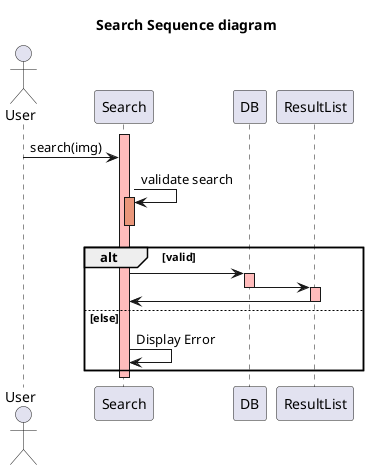 @startuml
title Search Sequence diagram

Actor User 

activate Search #FFBBBB

User -> Search: search(img)
Search -> Search: validate search 
activate Search #DarkSalmon
deactivate Search

alt valid
  Search -> DB
  activate DB #FFBBBB
  DB -> ResultList
  deactivate DB #FFBBBB
  activate ResultList #FFBBBB
  ResultList -> Search
  deactivate ResultList #FFBBBB
else else 
  Search -> Search: Display Error
end
deactivate Search #FFBBBB


database DB
participant ResultList
@enduml